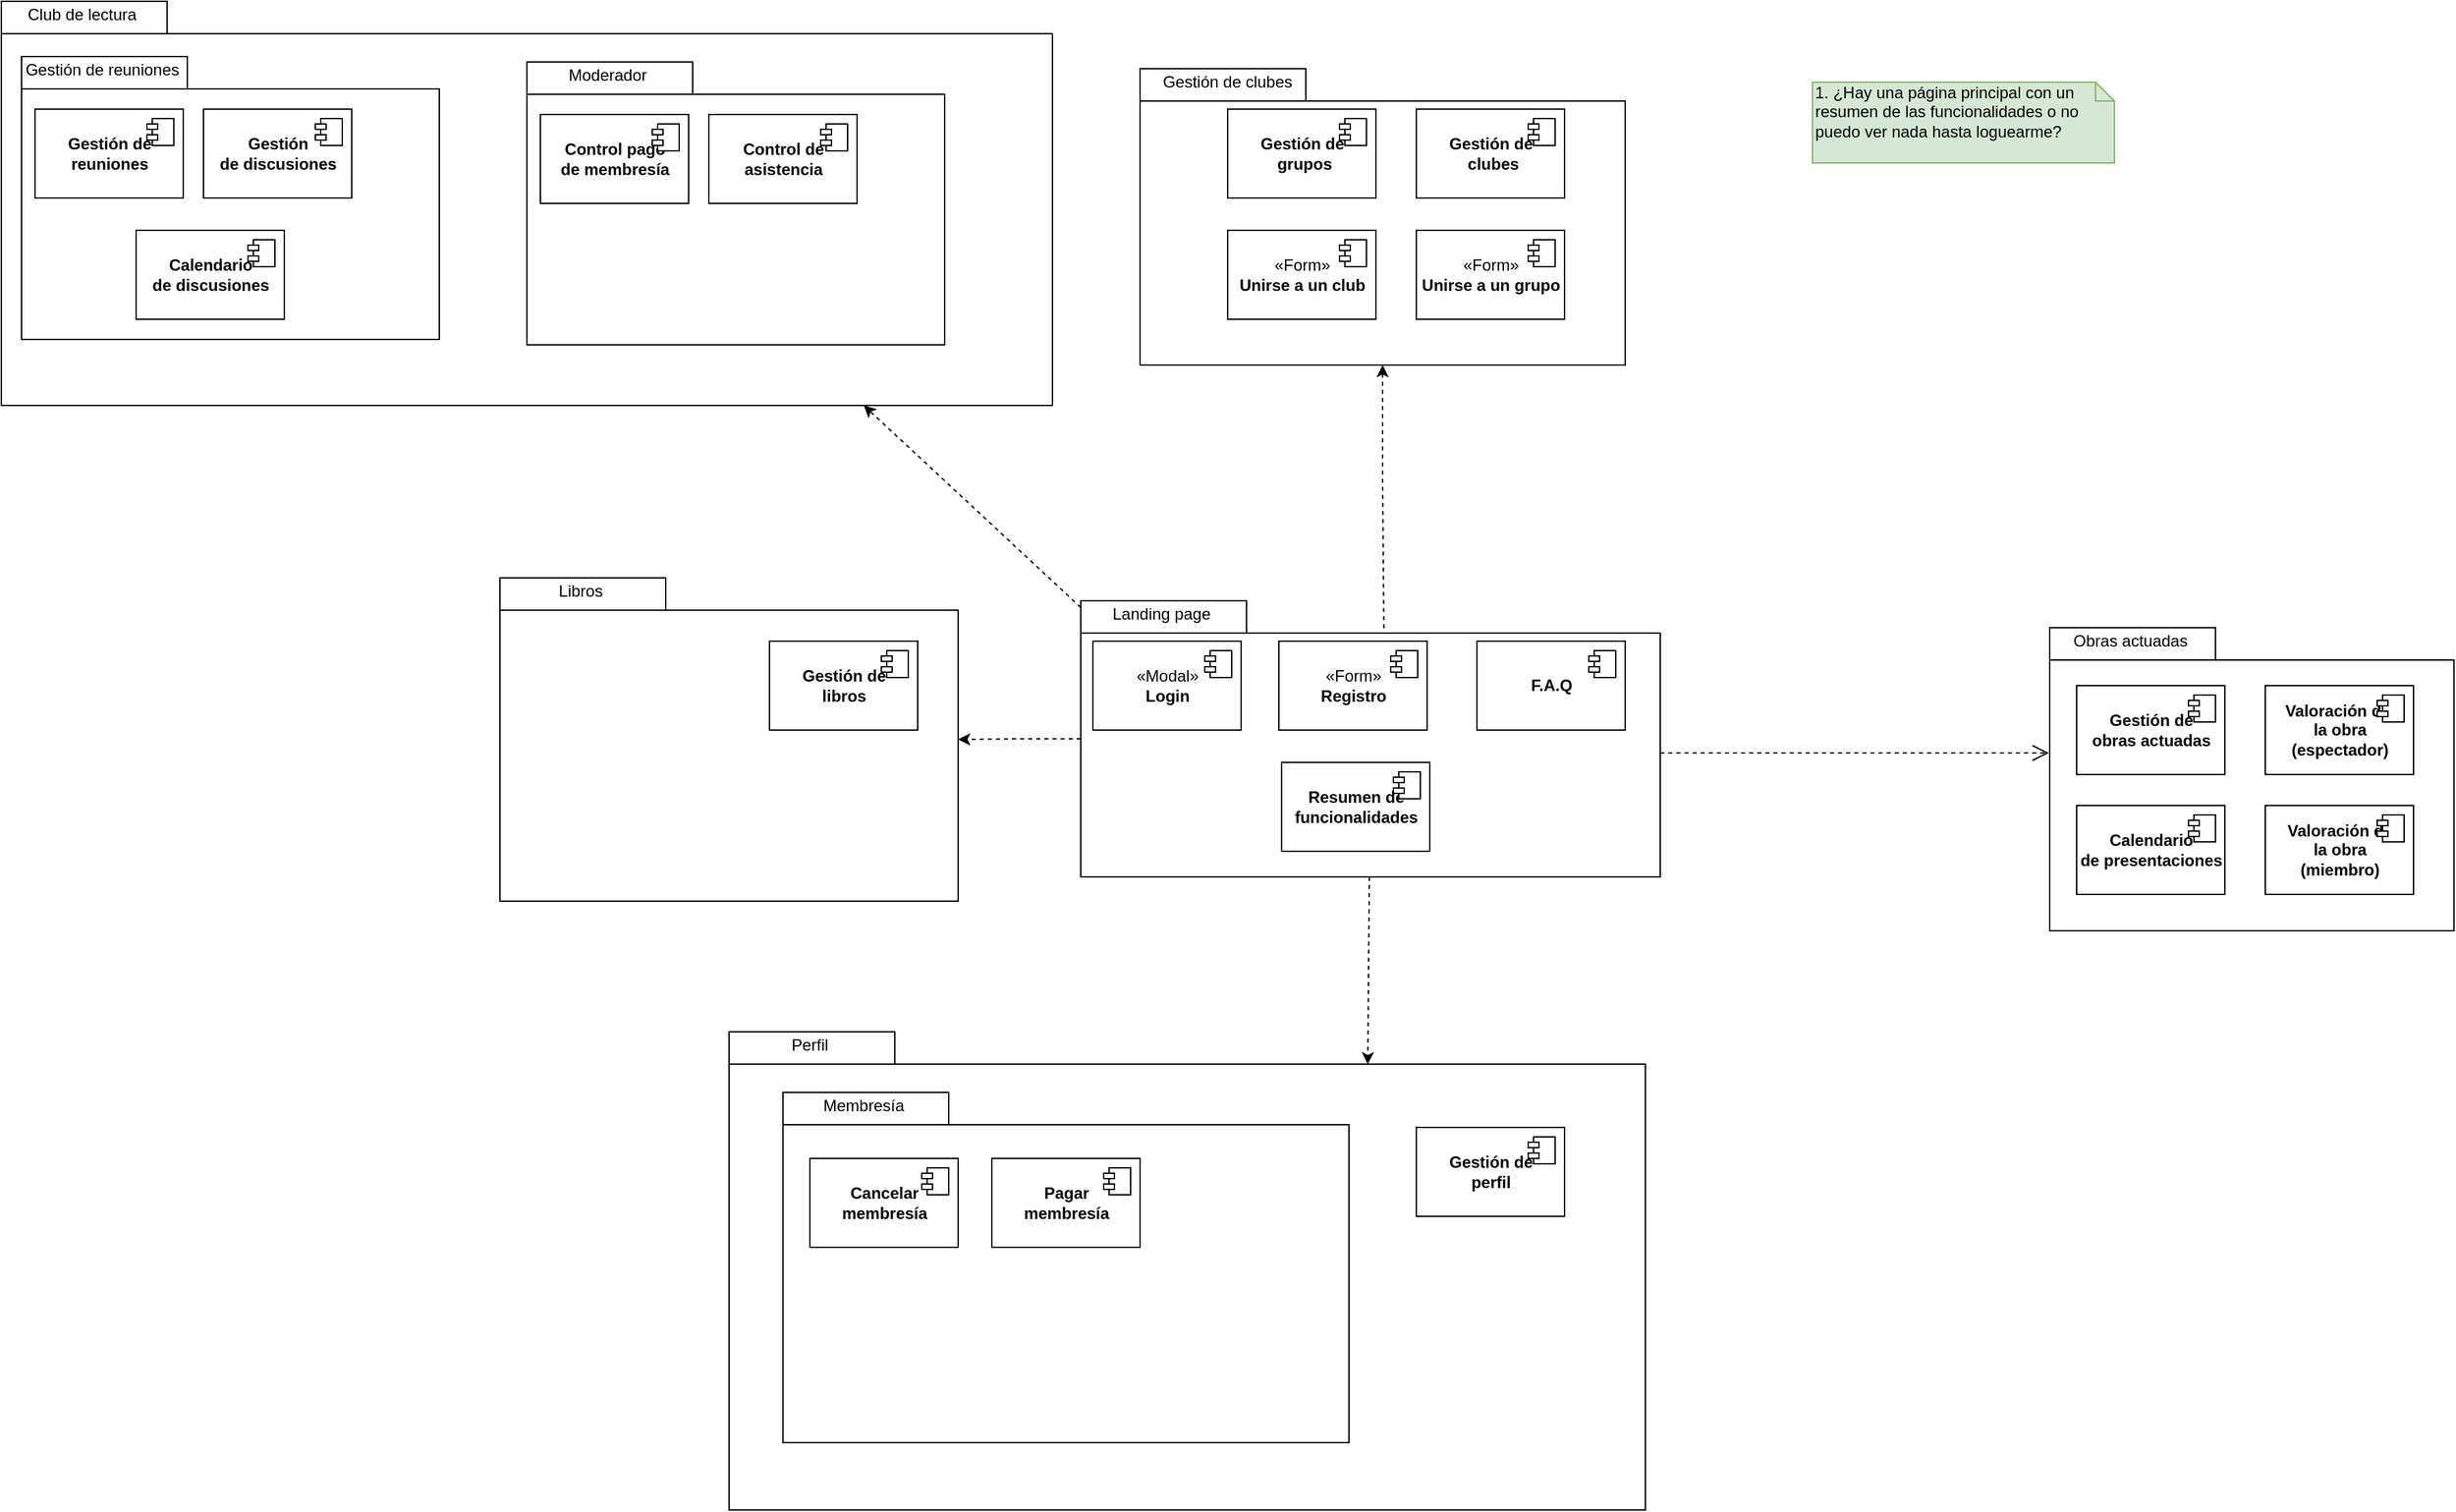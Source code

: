 <mxfile version="12.0.2" type="github" pages="1"><diagram name="Page-1" id="b5b7bab2-c9e2-2cf4-8b2a-24fd1a2a6d21"><mxGraphModel dx="1655" dy="451" grid="1" gridSize="10" guides="1" tooltips="1" connect="1" arrows="1" fold="1" page="1" pageScale="1" pageWidth="827" pageHeight="1169" background="#ffffff" math="0" shadow="0"><root><mxCell id="0"/><mxCell id="1" parent="0"/><mxCell id="6e0c8c40b5770093-71" style="edgeStyle=elbowEdgeStyle;rounded=0;html=1;dashed=1;labelBackgroundColor=none;startFill=0;endArrow=open;endFill=0;endSize=10;fontFamily=Verdana;fontSize=10;elbow=vertical;entryX=-0.002;entryY=0.413;entryDx=0;entryDy=0;entryPerimeter=0;" parent="1" source="6e0c8c40b5770093-33" target="Pfhww0azMZYouLO4t0sD-18" edge="1"><mxGeometry relative="1" as="geometry"><mxPoint x="1045.5" y="595" as="targetPoint"/></mxGeometry></mxCell><mxCell id="Pfhww0azMZYouLO4t0sD-40" value="" style="edgeStyle=orthogonalEdgeStyle;rounded=0;orthogonalLoop=1;jettySize=auto;html=1;dashed=1;startArrow=none;startFill=0;endArrow=classic;endFill=1;" parent="1" source="6e0c8c40b5770093-33" target="Pfhww0azMZYouLO4t0sD-39" edge="1"><mxGeometry relative="1" as="geometry"/></mxCell><mxCell id="Pfhww0azMZYouLO4t0sD-75" value="" style="edgeStyle=none;rounded=0;orthogonalLoop=1;jettySize=auto;html=1;dashed=1;startArrow=none;startFill=0;endArrow=classic;endFill=1;entryX=0.697;entryY=0.068;entryDx=0;entryDy=0;entryPerimeter=0;" parent="1" source="6e0c8c40b5770093-33" target="Pfhww0azMZYouLO4t0sD-28" edge="1"><mxGeometry relative="1" as="geometry"><mxPoint x="656" y="760" as="targetPoint"/></mxGeometry></mxCell><mxCell id="6e0c8c40b5770093-33" value="" style="shape=folder;fontStyle=1;spacingTop=10;tabWidth=123;tabHeight=24;tabPosition=left;html=1;rounded=0;shadow=0;comic=0;labelBackgroundColor=none;strokeColor=#000000;strokeWidth=1;fillColor=#ffffff;fontFamily=Verdana;fontSize=10;fontColor=#000000;align=center;" parent="1" vertex="1"><mxGeometry x="441" y="475" width="430" height="205" as="geometry"/></mxCell><mxCell id="Pfhww0azMZYouLO4t0sD-39" value="" style="shape=folder;fontStyle=1;spacingTop=10;tabWidth=123;tabHeight=24;tabPosition=left;html=1;rounded=0;shadow=0;comic=0;labelBackgroundColor=none;strokeColor=#000000;strokeWidth=1;fillColor=#ffffff;fontFamily=Verdana;fontSize=10;fontColor=#000000;align=center;" parent="1" vertex="1"><mxGeometry x="10" y="458" width="340" height="240" as="geometry"/></mxCell><mxCell id="Pfhww0azMZYouLO4t0sD-28" value="" style="shape=folder;fontStyle=1;spacingTop=10;tabWidth=123;tabHeight=24;tabPosition=left;html=1;rounded=0;shadow=0;comic=0;labelBackgroundColor=none;strokeColor=#000000;strokeWidth=1;fillColor=#ffffff;fontFamily=Verdana;fontSize=10;fontColor=#000000;align=center;" parent="1" vertex="1"><mxGeometry x="180" y="795" width="680" height="355" as="geometry"/></mxCell><mxCell id="Pfhww0azMZYouLO4t0sD-1" value="«Modal»&lt;br&gt;&lt;b&gt;Login&lt;/b&gt;" style="html=1;" parent="1" vertex="1"><mxGeometry x="450" y="505" width="110" height="66" as="geometry"/></mxCell><mxCell id="Pfhww0azMZYouLO4t0sD-2" value="" style="shape=component;jettyWidth=8;jettyHeight=4;" parent="Pfhww0azMZYouLO4t0sD-1" vertex="1"><mxGeometry x="1" width="20" height="20" relative="1" as="geometry"><mxPoint x="-27" y="7" as="offset"/></mxGeometry></mxCell><mxCell id="Pfhww0azMZYouLO4t0sD-3" value="1. ¿Hay una página principal con un resumen de las funcionalidades o no puedo ver nada hasta loguearme?" style="shape=note;whiteSpace=wrap;html=1;size=14;verticalAlign=top;align=left;spacingTop=-6;fillColor=#d5e8d4;strokeColor=#82b366;" parent="1" vertex="1"><mxGeometry x="984" y="90" width="224" height="60" as="geometry"/></mxCell><mxCell id="Pfhww0azMZYouLO4t0sD-57" style="edgeStyle=none;rounded=0;orthogonalLoop=1;jettySize=auto;html=1;exitX=0;exitY=0.25;exitDx=0;exitDy=0;dashed=1;startArrow=none;startFill=0;endArrow=classic;endFill=1;" parent="1" source="Pfhww0azMZYouLO4t0sD-4" edge="1"><mxGeometry relative="1" as="geometry"><mxPoint x="280" y="330" as="targetPoint"/></mxGeometry></mxCell><mxCell id="Pfhww0azMZYouLO4t0sD-4" value="Landing page" style="text;html=1;strokeColor=none;fillColor=none;align=center;verticalAlign=middle;whiteSpace=wrap;rounded=0;" parent="1" vertex="1"><mxGeometry x="441" y="475" width="120" height="20" as="geometry"/></mxCell><mxCell id="Pfhww0azMZYouLO4t0sD-14" value="" style="edgeStyle=orthogonalEdgeStyle;rounded=0;orthogonalLoop=1;jettySize=auto;html=1;entryX=0.523;entryY=0.102;entryDx=0;entryDy=0;entryPerimeter=0;endArrow=none;endFill=0;dashed=1;startArrow=classic;startFill=1;" parent="1" source="Pfhww0azMZYouLO4t0sD-7" target="6e0c8c40b5770093-33" edge="1"><mxGeometry relative="1" as="geometry"><mxPoint x="710" y="323" as="targetPoint"/></mxGeometry></mxCell><mxCell id="Pfhww0azMZYouLO4t0sD-7" value="" style="shape=folder;fontStyle=1;spacingTop=10;tabWidth=123;tabHeight=24;tabPosition=left;html=1;rounded=0;shadow=0;comic=0;labelBackgroundColor=none;strokeColor=#000000;strokeWidth=1;fillColor=#ffffff;fontFamily=Verdana;fontSize=10;fontColor=#000000;align=center;" parent="1" vertex="1"><mxGeometry x="485" y="80" width="360" height="220" as="geometry"/></mxCell><mxCell id="Pfhww0azMZYouLO4t0sD-8" value="&lt;b&gt;Gestión de&lt;br&gt;&amp;nbsp;grupos&lt;/b&gt;" style="html=1;" parent="1" vertex="1"><mxGeometry x="550" y="110" width="110" height="66" as="geometry"/></mxCell><mxCell id="Pfhww0azMZYouLO4t0sD-9" value="" style="shape=component;jettyWidth=8;jettyHeight=4;" parent="Pfhww0azMZYouLO4t0sD-8" vertex="1"><mxGeometry x="1" width="20" height="20" relative="1" as="geometry"><mxPoint x="-27" y="7" as="offset"/></mxGeometry></mxCell><mxCell id="Pfhww0azMZYouLO4t0sD-10" value="Gestión de clubes" style="text;html=1;strokeColor=none;fillColor=none;align=center;verticalAlign=middle;whiteSpace=wrap;rounded=0;" parent="1" vertex="1"><mxGeometry x="490" y="80" width="120" height="20" as="geometry"/></mxCell><mxCell id="Pfhww0azMZYouLO4t0sD-11" value="&lt;b&gt;Gestión de&lt;br&gt;&amp;nbsp;clubes&lt;/b&gt;" style="html=1;" parent="1" vertex="1"><mxGeometry x="690" y="110" width="110" height="66" as="geometry"/></mxCell><mxCell id="Pfhww0azMZYouLO4t0sD-12" value="" style="shape=component;jettyWidth=8;jettyHeight=4;" parent="Pfhww0azMZYouLO4t0sD-11" vertex="1"><mxGeometry x="1" width="20" height="20" relative="1" as="geometry"><mxPoint x="-27" y="7" as="offset"/></mxGeometry></mxCell><mxCell id="Pfhww0azMZYouLO4t0sD-18" value="" style="shape=folder;fontStyle=1;spacingTop=10;tabWidth=123;tabHeight=24;tabPosition=left;html=1;rounded=0;shadow=0;comic=0;labelBackgroundColor=none;strokeColor=#000000;strokeWidth=1;fillColor=#ffffff;fontFamily=Verdana;fontSize=10;fontColor=#000000;align=center;" parent="1" vertex="1"><mxGeometry x="1160" y="495" width="300" height="225" as="geometry"/></mxCell><mxCell id="Pfhww0azMZYouLO4t0sD-19" value="&lt;b&gt;Gestión de &lt;br&gt;obras actuadas&lt;/b&gt;" style="html=1;" parent="1" vertex="1"><mxGeometry x="1180" y="538" width="110" height="66" as="geometry"/></mxCell><mxCell id="Pfhww0azMZYouLO4t0sD-20" value="" style="shape=component;jettyWidth=8;jettyHeight=4;" parent="Pfhww0azMZYouLO4t0sD-19" vertex="1"><mxGeometry x="1" width="20" height="20" relative="1" as="geometry"><mxPoint x="-27" y="7" as="offset"/></mxGeometry></mxCell><mxCell id="Pfhww0azMZYouLO4t0sD-21" value="Obras actuadas" style="text;html=1;strokeColor=none;fillColor=none;align=center;verticalAlign=middle;whiteSpace=wrap;rounded=0;" parent="1" vertex="1"><mxGeometry x="1160" y="495" width="120" height="20" as="geometry"/></mxCell><mxCell id="Pfhww0azMZYouLO4t0sD-22" value="&lt;b&gt;Calendario &lt;br&gt;de presentaciones&lt;/b&gt;" style="html=1;" parent="1" vertex="1"><mxGeometry x="1180" y="627" width="110" height="66" as="geometry"/></mxCell><mxCell id="Pfhww0azMZYouLO4t0sD-23" value="" style="shape=component;jettyWidth=8;jettyHeight=4;" parent="Pfhww0azMZYouLO4t0sD-22" vertex="1"><mxGeometry x="1" width="20" height="20" relative="1" as="geometry"><mxPoint x="-27" y="7" as="offset"/></mxGeometry></mxCell><mxCell id="Pfhww0azMZYouLO4t0sD-24" value="&lt;b&gt;Valoración de&amp;nbsp;&lt;br&gt;la obra &lt;br&gt;(espectador)&lt;br&gt;&lt;/b&gt;" style="html=1;" parent="1" vertex="1"><mxGeometry x="1320" y="538" width="110" height="66" as="geometry"/></mxCell><mxCell id="Pfhww0azMZYouLO4t0sD-25" value="" style="shape=component;jettyWidth=8;jettyHeight=4;" parent="Pfhww0azMZYouLO4t0sD-24" vertex="1"><mxGeometry x="1" width="20" height="20" relative="1" as="geometry"><mxPoint x="-27" y="7" as="offset"/></mxGeometry></mxCell><mxCell id="Pfhww0azMZYouLO4t0sD-26" value="&lt;b&gt;Valoración de&lt;br&gt;la obra &lt;br&gt;(miembro)&lt;br&gt;&lt;/b&gt;" style="html=1;" parent="1" vertex="1"><mxGeometry x="1320" y="627" width="110" height="66" as="geometry"/></mxCell><mxCell id="Pfhww0azMZYouLO4t0sD-27" value="" style="shape=component;jettyWidth=8;jettyHeight=4;" parent="Pfhww0azMZYouLO4t0sD-26" vertex="1"><mxGeometry x="1" width="20" height="20" relative="1" as="geometry"><mxPoint x="-27" y="7" as="offset"/></mxGeometry></mxCell><mxCell id="Pfhww0azMZYouLO4t0sD-30" value="Perfil" style="text;html=1;strokeColor=none;fillColor=none;align=center;verticalAlign=middle;whiteSpace=wrap;rounded=0;" parent="1" vertex="1"><mxGeometry x="180" y="795" width="120" height="20" as="geometry"/></mxCell><mxCell id="Pfhww0azMZYouLO4t0sD-31" value="" style="shape=folder;fontStyle=1;spacingTop=10;tabWidth=123;tabHeight=24;tabPosition=left;html=1;rounded=0;shadow=0;comic=0;labelBackgroundColor=none;strokeColor=#000000;strokeWidth=1;fillColor=#ffffff;fontFamily=Verdana;fontSize=10;fontColor=#000000;align=center;" parent="1" vertex="1"><mxGeometry x="220" y="840" width="420" height="260" as="geometry"/></mxCell><mxCell id="Pfhww0azMZYouLO4t0sD-34" value="Membresía" style="text;html=1;strokeColor=none;fillColor=none;align=center;verticalAlign=middle;whiteSpace=wrap;rounded=0;" parent="1" vertex="1"><mxGeometry x="220" y="840" width="120" height="20" as="geometry"/></mxCell><mxCell id="Pfhww0azMZYouLO4t0sD-35" value="&lt;b&gt;Cancelar &lt;br&gt;membresía&lt;/b&gt;" style="html=1;" parent="1" vertex="1"><mxGeometry x="240" y="889" width="110" height="66" as="geometry"/></mxCell><mxCell id="Pfhww0azMZYouLO4t0sD-36" value="" style="shape=component;jettyWidth=8;jettyHeight=4;" parent="Pfhww0azMZYouLO4t0sD-35" vertex="1"><mxGeometry x="1" width="20" height="20" relative="1" as="geometry"><mxPoint x="-27" y="7" as="offset"/></mxGeometry></mxCell><mxCell id="Pfhww0azMZYouLO4t0sD-37" value="&lt;b&gt;Pagar &lt;br&gt;membresía&lt;/b&gt;" style="html=1;" parent="1" vertex="1"><mxGeometry x="375" y="889" width="110" height="66" as="geometry"/></mxCell><mxCell id="Pfhww0azMZYouLO4t0sD-38" value="" style="shape=component;jettyWidth=8;jettyHeight=4;" parent="Pfhww0azMZYouLO4t0sD-37" vertex="1"><mxGeometry x="1" width="20" height="20" relative="1" as="geometry"><mxPoint x="-27" y="7" as="offset"/></mxGeometry></mxCell><mxCell id="Pfhww0azMZYouLO4t0sD-41" value="Libros" style="text;html=1;strokeColor=none;fillColor=none;align=center;verticalAlign=middle;whiteSpace=wrap;rounded=0;" parent="1" vertex="1"><mxGeometry x="10" y="458" width="120" height="20" as="geometry"/></mxCell><mxCell id="Pfhww0azMZYouLO4t0sD-42" value="&lt;b&gt;Gestión de &lt;br&gt;libros&lt;/b&gt;" style="html=1;" parent="1" vertex="1"><mxGeometry x="210" y="505" width="110" height="66" as="geometry"/></mxCell><mxCell id="Pfhww0azMZYouLO4t0sD-43" value="" style="shape=component;jettyWidth=8;jettyHeight=4;" parent="Pfhww0azMZYouLO4t0sD-42" vertex="1"><mxGeometry x="1" width="20" height="20" relative="1" as="geometry"><mxPoint x="-27" y="7" as="offset"/></mxGeometry></mxCell><mxCell id="Pfhww0azMZYouLO4t0sD-45" value="«Form»&lt;br&gt;&lt;b&gt;Registro&lt;/b&gt;" style="html=1;" parent="1" vertex="1"><mxGeometry x="588" y="505" width="110" height="66" as="geometry"/></mxCell><mxCell id="Pfhww0azMZYouLO4t0sD-46" value="" style="shape=component;jettyWidth=8;jettyHeight=4;" parent="Pfhww0azMZYouLO4t0sD-45" vertex="1"><mxGeometry x="1" width="20" height="20" relative="1" as="geometry"><mxPoint x="-27" y="7" as="offset"/></mxGeometry></mxCell><mxCell id="Pfhww0azMZYouLO4t0sD-47" value="«Form»&lt;b&gt;&lt;br&gt;Unirse a un club&lt;/b&gt;" style="html=1;" parent="1" vertex="1"><mxGeometry x="550" y="200" width="110" height="66" as="geometry"/></mxCell><mxCell id="Pfhww0azMZYouLO4t0sD-48" value="" style="shape=component;jettyWidth=8;jettyHeight=4;" parent="Pfhww0azMZYouLO4t0sD-47" vertex="1"><mxGeometry x="1" width="20" height="20" relative="1" as="geometry"><mxPoint x="-27" y="7" as="offset"/></mxGeometry></mxCell><mxCell id="Pfhww0azMZYouLO4t0sD-49" value="«Form»&lt;b&gt;&lt;br&gt;Unirse a un grupo&lt;/b&gt;" style="html=1;" parent="1" vertex="1"><mxGeometry x="690" y="200" width="110" height="66" as="geometry"/></mxCell><mxCell id="Pfhww0azMZYouLO4t0sD-50" value="" style="shape=component;jettyWidth=8;jettyHeight=4;" parent="Pfhww0azMZYouLO4t0sD-49" vertex="1"><mxGeometry x="1" width="20" height="20" relative="1" as="geometry"><mxPoint x="-27" y="7" as="offset"/></mxGeometry></mxCell><mxCell id="Pfhww0azMZYouLO4t0sD-51" value="&lt;b&gt;F.A.Q&lt;/b&gt;" style="html=1;" parent="1" vertex="1"><mxGeometry x="735" y="505" width="110" height="66" as="geometry"/></mxCell><mxCell id="Pfhww0azMZYouLO4t0sD-52" value="" style="shape=component;jettyWidth=8;jettyHeight=4;" parent="Pfhww0azMZYouLO4t0sD-51" vertex="1"><mxGeometry x="1" width="20" height="20" relative="1" as="geometry"><mxPoint x="-27" y="7" as="offset"/></mxGeometry></mxCell><mxCell id="Pfhww0azMZYouLO4t0sD-53" value="&lt;b&gt;Resumen de&lt;br&gt;funcionalidades&lt;br&gt;&lt;/b&gt;" style="html=1;" parent="1" vertex="1"><mxGeometry x="590" y="595" width="110" height="66" as="geometry"/></mxCell><mxCell id="Pfhww0azMZYouLO4t0sD-54" value="" style="shape=component;jettyWidth=8;jettyHeight=4;" parent="Pfhww0azMZYouLO4t0sD-53" vertex="1"><mxGeometry x="1" width="20" height="20" relative="1" as="geometry"><mxPoint x="-27" y="7" as="offset"/></mxGeometry></mxCell><mxCell id="Pfhww0azMZYouLO4t0sD-55" value="&lt;b&gt;Gestión de &lt;br&gt;perfil&lt;/b&gt;" style="html=1;" parent="1" vertex="1"><mxGeometry x="690" y="866" width="110" height="66" as="geometry"/></mxCell><mxCell id="Pfhww0azMZYouLO4t0sD-56" value="" style="shape=component;jettyWidth=8;jettyHeight=4;" parent="Pfhww0azMZYouLO4t0sD-55" vertex="1"><mxGeometry x="1" width="20" height="20" relative="1" as="geometry"><mxPoint x="-27" y="7" as="offset"/></mxGeometry></mxCell><mxCell id="Pfhww0azMZYouLO4t0sD-58" value="" style="shape=folder;fontStyle=1;spacingTop=10;tabWidth=123;tabHeight=24;tabPosition=left;html=1;rounded=0;shadow=0;comic=0;labelBackgroundColor=none;strokeColor=#000000;strokeWidth=1;fillColor=#ffffff;fontFamily=Verdana;fontSize=10;fontColor=#000000;align=center;" parent="1" vertex="1"><mxGeometry x="-360" y="30" width="780" height="300" as="geometry"/></mxCell><mxCell id="Pfhww0azMZYouLO4t0sD-59" value="Club de lectura" style="text;html=1;strokeColor=none;fillColor=none;align=center;verticalAlign=middle;whiteSpace=wrap;rounded=0;" parent="1" vertex="1"><mxGeometry x="-360" y="30" width="120" height="20" as="geometry"/></mxCell><mxCell id="Pfhww0azMZYouLO4t0sD-64" value="" style="shape=folder;fontStyle=1;spacingTop=10;tabWidth=123;tabHeight=24;tabPosition=left;html=1;rounded=0;shadow=0;comic=0;labelBackgroundColor=none;strokeColor=#000000;strokeWidth=1;fillColor=#ffffff;fontFamily=Verdana;fontSize=10;fontColor=#000000;align=center;" parent="1" vertex="1"><mxGeometry x="-345" y="71" width="310" height="210" as="geometry"/></mxCell><mxCell id="Pfhww0azMZYouLO4t0sD-65" value="Gestión de reuniones" style="text;html=1;strokeColor=none;fillColor=none;align=center;verticalAlign=middle;whiteSpace=wrap;rounded=0;" parent="1" vertex="1"><mxGeometry x="-345" y="71" width="120" height="20" as="geometry"/></mxCell><mxCell id="Pfhww0azMZYouLO4t0sD-66" value="&lt;b&gt;Gestión de &lt;br&gt;reuniones&lt;/b&gt;" style="html=1;" parent="1" vertex="1"><mxGeometry x="-335" y="110" width="110" height="66" as="geometry"/></mxCell><mxCell id="Pfhww0azMZYouLO4t0sD-67" value="" style="shape=component;jettyWidth=8;jettyHeight=4;" parent="Pfhww0azMZYouLO4t0sD-66" vertex="1"><mxGeometry x="1" width="20" height="20" relative="1" as="geometry"><mxPoint x="-27" y="7" as="offset"/></mxGeometry></mxCell><mxCell id="Pfhww0azMZYouLO4t0sD-68" value="&lt;b&gt;Gestión &lt;br&gt;de discusiones&lt;/b&gt;" style="html=1;" parent="1" vertex="1"><mxGeometry x="-210" y="110" width="110" height="66" as="geometry"/></mxCell><mxCell id="Pfhww0azMZYouLO4t0sD-69" value="" style="shape=component;jettyWidth=8;jettyHeight=4;" parent="Pfhww0azMZYouLO4t0sD-68" vertex="1"><mxGeometry x="1" width="20" height="20" relative="1" as="geometry"><mxPoint x="-27" y="7" as="offset"/></mxGeometry></mxCell><mxCell id="Pfhww0azMZYouLO4t0sD-72" value="&lt;b&gt;Calendario &lt;br&gt;de discusiones&lt;/b&gt;" style="html=1;" parent="1" vertex="1"><mxGeometry x="-260" y="200" width="110" height="66" as="geometry"/></mxCell><mxCell id="Pfhww0azMZYouLO4t0sD-73" value="" style="shape=component;jettyWidth=8;jettyHeight=4;" parent="Pfhww0azMZYouLO4t0sD-72" vertex="1"><mxGeometry x="1" width="20" height="20" relative="1" as="geometry"><mxPoint x="-27" y="7" as="offset"/></mxGeometry></mxCell><mxCell id="5CVrqtHhYDfnc_TQ0U_v-1" value="" style="shape=folder;fontStyle=1;spacingTop=10;tabWidth=123;tabHeight=24;tabPosition=left;html=1;rounded=0;shadow=0;comic=0;labelBackgroundColor=none;strokeColor=#000000;strokeWidth=1;fillColor=#ffffff;fontFamily=Verdana;fontSize=10;fontColor=#000000;align=center;" vertex="1" parent="1"><mxGeometry x="30" y="75" width="310" height="210" as="geometry"/></mxCell><mxCell id="5CVrqtHhYDfnc_TQ0U_v-2" value="Moderador" style="text;html=1;strokeColor=none;fillColor=none;align=center;verticalAlign=middle;whiteSpace=wrap;rounded=0;" vertex="1" parent="1"><mxGeometry x="30" y="75" width="120" height="20" as="geometry"/></mxCell><mxCell id="5CVrqtHhYDfnc_TQ0U_v-3" value="&lt;b&gt;Control pago &lt;br&gt;de membresía&lt;/b&gt;" style="html=1;" vertex="1" parent="1"><mxGeometry x="40" y="114" width="110" height="66" as="geometry"/></mxCell><mxCell id="5CVrqtHhYDfnc_TQ0U_v-4" value="" style="shape=component;jettyWidth=8;jettyHeight=4;" vertex="1" parent="5CVrqtHhYDfnc_TQ0U_v-3"><mxGeometry x="1" width="20" height="20" relative="1" as="geometry"><mxPoint x="-27" y="7" as="offset"/></mxGeometry></mxCell><mxCell id="5CVrqtHhYDfnc_TQ0U_v-5" value="&lt;b&gt;Control de &lt;br&gt;asistencia&lt;/b&gt;" style="html=1;" vertex="1" parent="1"><mxGeometry x="165" y="114" width="110" height="66" as="geometry"/></mxCell><mxCell id="5CVrqtHhYDfnc_TQ0U_v-6" value="" style="shape=component;jettyWidth=8;jettyHeight=4;" vertex="1" parent="5CVrqtHhYDfnc_TQ0U_v-5"><mxGeometry x="1" width="20" height="20" relative="1" as="geometry"><mxPoint x="-27" y="7" as="offset"/></mxGeometry></mxCell></root></mxGraphModel></diagram></mxfile>